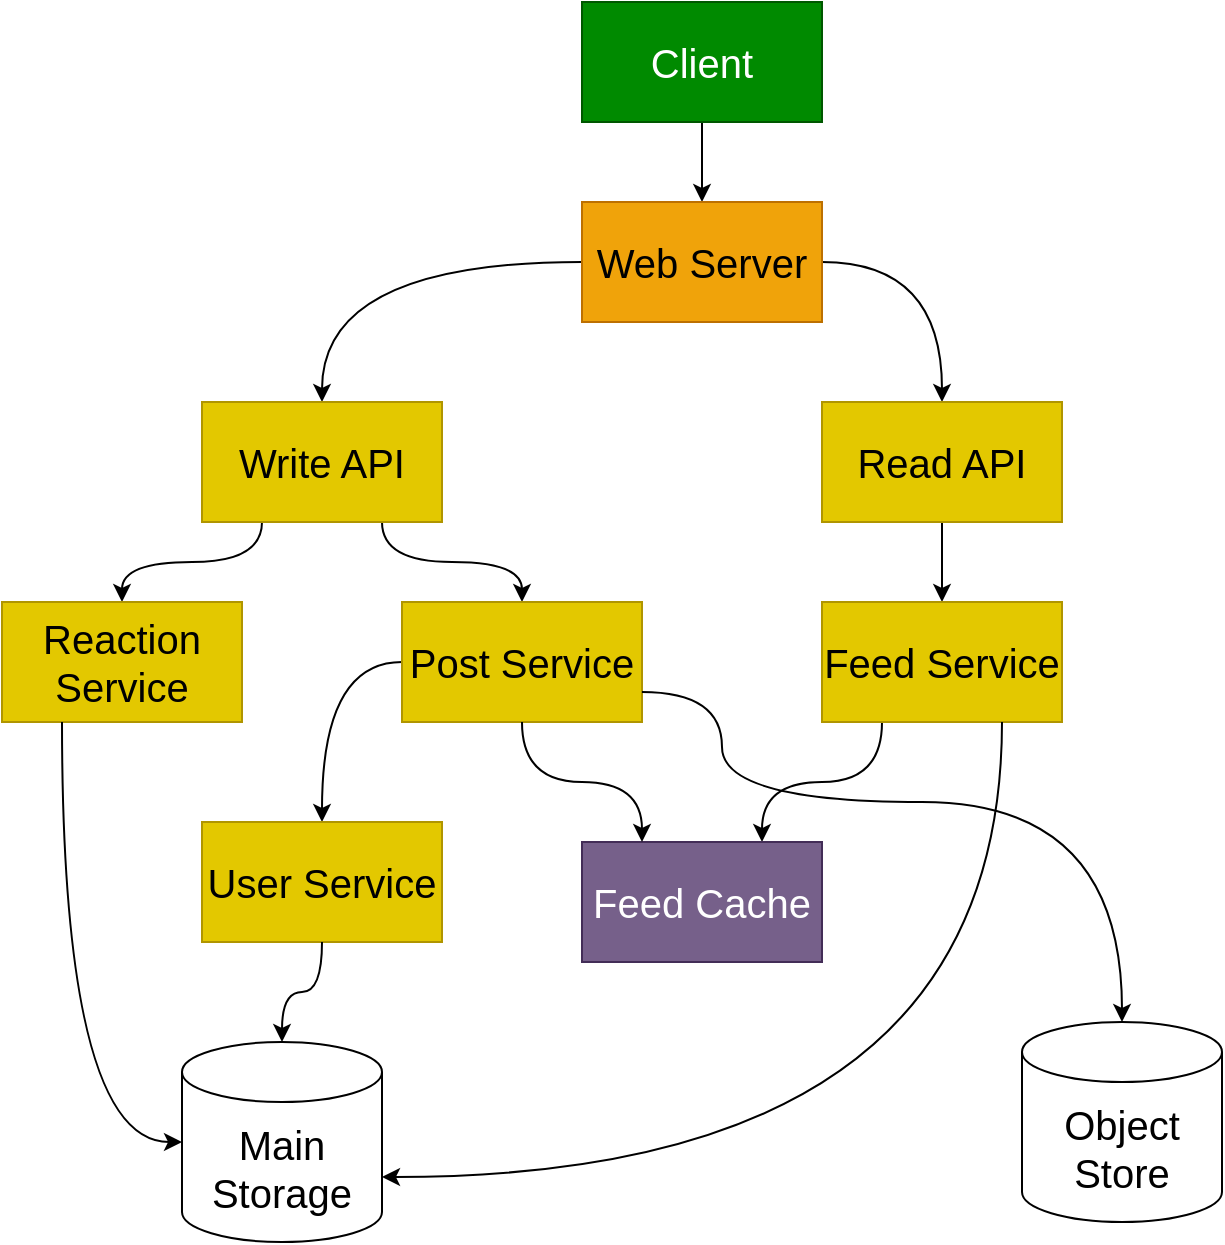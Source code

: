 <mxfile version="24.1.0" type="device">
  <diagram name="Сторінка-1" id="xNuX0fLDY9kkAoU1iqvL">
    <mxGraphModel dx="1562" dy="957" grid="1" gridSize="10" guides="1" tooltips="1" connect="1" arrows="1" fold="1" page="1" pageScale="1" pageWidth="827" pageHeight="1169" math="0" shadow="0">
      <root>
        <mxCell id="0" />
        <mxCell id="1" parent="0" />
        <mxCell id="yM8Tq4fXj_fgESCg39oE-15" style="edgeStyle=orthogonalEdgeStyle;rounded=0;orthogonalLoop=1;jettySize=auto;html=1;exitX=0.5;exitY=1;exitDx=0;exitDy=0;entryX=0.5;entryY=0;entryDx=0;entryDy=0;" edge="1" parent="1" source="yM8Tq4fXj_fgESCg39oE-1" target="yM8Tq4fXj_fgESCg39oE-2">
          <mxGeometry relative="1" as="geometry" />
        </mxCell>
        <mxCell id="yM8Tq4fXj_fgESCg39oE-1" value="&lt;font style=&quot;font-size: 20px;&quot;&gt;Client&lt;/font&gt;" style="rounded=0;whiteSpace=wrap;html=1;fillColor=#008a00;fontColor=#ffffff;strokeColor=#005700;" vertex="1" parent="1">
          <mxGeometry x="340" y="60" width="120" height="60" as="geometry" />
        </mxCell>
        <mxCell id="yM8Tq4fXj_fgESCg39oE-16" style="edgeStyle=orthogonalEdgeStyle;rounded=0;orthogonalLoop=1;jettySize=auto;html=1;exitX=1;exitY=0.5;exitDx=0;exitDy=0;entryX=0.5;entryY=0;entryDx=0;entryDy=0;curved=1;" edge="1" parent="1" source="yM8Tq4fXj_fgESCg39oE-2" target="yM8Tq4fXj_fgESCg39oE-3">
          <mxGeometry relative="1" as="geometry" />
        </mxCell>
        <mxCell id="yM8Tq4fXj_fgESCg39oE-17" style="edgeStyle=orthogonalEdgeStyle;rounded=0;orthogonalLoop=1;jettySize=auto;html=1;exitX=0;exitY=0.5;exitDx=0;exitDy=0;entryX=0.5;entryY=0;entryDx=0;entryDy=0;curved=1;" edge="1" parent="1" source="yM8Tq4fXj_fgESCg39oE-2" target="yM8Tq4fXj_fgESCg39oE-4">
          <mxGeometry relative="1" as="geometry" />
        </mxCell>
        <mxCell id="yM8Tq4fXj_fgESCg39oE-2" value="&lt;font style=&quot;font-size: 20px;&quot;&gt;Web Server&lt;/font&gt;" style="rounded=0;whiteSpace=wrap;html=1;fillColor=#f0a30a;fontColor=#000000;strokeColor=#BD7000;" vertex="1" parent="1">
          <mxGeometry x="340" y="160" width="120" height="60" as="geometry" />
        </mxCell>
        <mxCell id="yM8Tq4fXj_fgESCg39oE-29" style="edgeStyle=orthogonalEdgeStyle;rounded=0;orthogonalLoop=1;jettySize=auto;html=1;exitX=0.5;exitY=1;exitDx=0;exitDy=0;entryX=0.5;entryY=0;entryDx=0;entryDy=0;" edge="1" parent="1" source="yM8Tq4fXj_fgESCg39oE-3" target="yM8Tq4fXj_fgESCg39oE-8">
          <mxGeometry relative="1" as="geometry" />
        </mxCell>
        <mxCell id="yM8Tq4fXj_fgESCg39oE-3" value="&lt;font style=&quot;font-size: 20px;&quot;&gt;Read API&lt;/font&gt;" style="rounded=0;whiteSpace=wrap;html=1;fillColor=#e3c800;fontColor=#000000;strokeColor=#B09500;" vertex="1" parent="1">
          <mxGeometry x="460" y="260" width="120" height="60" as="geometry" />
        </mxCell>
        <mxCell id="yM8Tq4fXj_fgESCg39oE-18" style="edgeStyle=orthogonalEdgeStyle;rounded=0;orthogonalLoop=1;jettySize=auto;html=1;exitX=0.75;exitY=1;exitDx=0;exitDy=0;entryX=0.5;entryY=0;entryDx=0;entryDy=0;curved=1;" edge="1" parent="1" source="yM8Tq4fXj_fgESCg39oE-4" target="yM8Tq4fXj_fgESCg39oE-6">
          <mxGeometry relative="1" as="geometry" />
        </mxCell>
        <mxCell id="yM8Tq4fXj_fgESCg39oE-36" style="edgeStyle=orthogonalEdgeStyle;rounded=0;orthogonalLoop=1;jettySize=auto;html=1;exitX=0.25;exitY=1;exitDx=0;exitDy=0;entryX=0.5;entryY=0;entryDx=0;entryDy=0;curved=1;" edge="1" parent="1" source="yM8Tq4fXj_fgESCg39oE-4" target="yM8Tq4fXj_fgESCg39oE-34">
          <mxGeometry relative="1" as="geometry" />
        </mxCell>
        <mxCell id="yM8Tq4fXj_fgESCg39oE-4" value="&lt;font style=&quot;font-size: 20px;&quot;&gt;Write API&lt;/font&gt;" style="rounded=0;whiteSpace=wrap;html=1;fillColor=#e3c800;fontColor=#000000;strokeColor=#B09500;" vertex="1" parent="1">
          <mxGeometry x="150" y="260" width="120" height="60" as="geometry" />
        </mxCell>
        <mxCell id="yM8Tq4fXj_fgESCg39oE-38" style="edgeStyle=orthogonalEdgeStyle;rounded=0;orthogonalLoop=1;jettySize=auto;html=1;exitX=0;exitY=0.5;exitDx=0;exitDy=0;entryX=0.5;entryY=0;entryDx=0;entryDy=0;curved=1;" edge="1" parent="1" source="yM8Tq4fXj_fgESCg39oE-6" target="yM8Tq4fXj_fgESCg39oE-7">
          <mxGeometry relative="1" as="geometry" />
        </mxCell>
        <mxCell id="yM8Tq4fXj_fgESCg39oE-6" value="&lt;font style=&quot;font-size: 20px;&quot;&gt;Post Service&lt;/font&gt;" style="rounded=0;whiteSpace=wrap;html=1;fillColor=#e3c800;fontColor=#000000;strokeColor=#B09500;" vertex="1" parent="1">
          <mxGeometry x="250" y="360" width="120" height="60" as="geometry" />
        </mxCell>
        <mxCell id="yM8Tq4fXj_fgESCg39oE-7" value="&lt;font style=&quot;font-size: 20px;&quot;&gt;User Service&lt;/font&gt;" style="rounded=0;whiteSpace=wrap;html=1;fillColor=#e3c800;fontColor=#000000;strokeColor=#B09500;" vertex="1" parent="1">
          <mxGeometry x="150" y="470" width="120" height="60" as="geometry" />
        </mxCell>
        <mxCell id="yM8Tq4fXj_fgESCg39oE-28" style="edgeStyle=orthogonalEdgeStyle;rounded=0;orthogonalLoop=1;jettySize=auto;html=1;exitX=0.25;exitY=1;exitDx=0;exitDy=0;entryX=0.75;entryY=0;entryDx=0;entryDy=0;curved=1;" edge="1" parent="1" source="yM8Tq4fXj_fgESCg39oE-8" target="yM8Tq4fXj_fgESCg39oE-12">
          <mxGeometry relative="1" as="geometry" />
        </mxCell>
        <mxCell id="yM8Tq4fXj_fgESCg39oE-8" value="&lt;font style=&quot;font-size: 20px;&quot;&gt;Feed Service&lt;/font&gt;" style="rounded=0;whiteSpace=wrap;html=1;fillColor=#e3c800;fontColor=#000000;strokeColor=#B09500;" vertex="1" parent="1">
          <mxGeometry x="460" y="360" width="120" height="60" as="geometry" />
        </mxCell>
        <mxCell id="yM8Tq4fXj_fgESCg39oE-9" value="&lt;font style=&quot;font-size: 20px;&quot;&gt;Main Storage&lt;/font&gt;" style="shape=cylinder3;whiteSpace=wrap;html=1;boundedLbl=1;backgroundOutline=1;size=15;" vertex="1" parent="1">
          <mxGeometry x="140" y="580" width="100" height="100" as="geometry" />
        </mxCell>
        <mxCell id="yM8Tq4fXj_fgESCg39oE-10" value="&lt;font style=&quot;font-size: 20px;&quot;&gt;Object Store&lt;/font&gt;" style="shape=cylinder3;whiteSpace=wrap;html=1;boundedLbl=1;backgroundOutline=1;size=15;" vertex="1" parent="1">
          <mxGeometry x="560" y="570" width="100" height="100" as="geometry" />
        </mxCell>
        <mxCell id="yM8Tq4fXj_fgESCg39oE-12" value="&lt;font style=&quot;font-size: 20px;&quot;&gt;Feed Cache&lt;/font&gt;" style="rounded=0;whiteSpace=wrap;html=1;fillColor=#76608a;fontColor=#ffffff;strokeColor=#432D57;" vertex="1" parent="1">
          <mxGeometry x="340" y="480" width="120" height="60" as="geometry" />
        </mxCell>
        <mxCell id="yM8Tq4fXj_fgESCg39oE-26" value="" style="endArrow=classic;html=1;rounded=0;exitX=0.5;exitY=1;exitDx=0;exitDy=0;entryX=0.25;entryY=0;entryDx=0;entryDy=0;edgeStyle=orthogonalEdgeStyle;curved=1;" edge="1" parent="1" source="yM8Tq4fXj_fgESCg39oE-6" target="yM8Tq4fXj_fgESCg39oE-12">
          <mxGeometry width="50" height="50" relative="1" as="geometry">
            <mxPoint x="620" y="380" as="sourcePoint" />
            <mxPoint x="670" y="330" as="targetPoint" />
          </mxGeometry>
        </mxCell>
        <mxCell id="yM8Tq4fXj_fgESCg39oE-34" value="&lt;font style=&quot;font-size: 20px;&quot;&gt;Reaction Service&lt;/font&gt;" style="rounded=0;whiteSpace=wrap;html=1;fillColor=#e3c800;fontColor=#000000;strokeColor=#B09500;" vertex="1" parent="1">
          <mxGeometry x="50" y="360" width="120" height="60" as="geometry" />
        </mxCell>
        <mxCell id="yM8Tq4fXj_fgESCg39oE-37" style="edgeStyle=orthogonalEdgeStyle;rounded=0;orthogonalLoop=1;jettySize=auto;html=1;exitX=0.25;exitY=1;exitDx=0;exitDy=0;entryX=0;entryY=0.5;entryDx=0;entryDy=0;entryPerimeter=0;curved=1;" edge="1" parent="1" source="yM8Tq4fXj_fgESCg39oE-34" target="yM8Tq4fXj_fgESCg39oE-9">
          <mxGeometry relative="1" as="geometry" />
        </mxCell>
        <mxCell id="yM8Tq4fXj_fgESCg39oE-39" style="edgeStyle=orthogonalEdgeStyle;rounded=0;orthogonalLoop=1;jettySize=auto;html=1;exitX=0.5;exitY=1;exitDx=0;exitDy=0;entryX=0.5;entryY=0;entryDx=0;entryDy=0;entryPerimeter=0;curved=1;" edge="1" parent="1" source="yM8Tq4fXj_fgESCg39oE-7" target="yM8Tq4fXj_fgESCg39oE-9">
          <mxGeometry relative="1" as="geometry" />
        </mxCell>
        <mxCell id="yM8Tq4fXj_fgESCg39oE-41" style="edgeStyle=orthogonalEdgeStyle;rounded=0;orthogonalLoop=1;jettySize=auto;html=1;exitX=0.75;exitY=1;exitDx=0;exitDy=0;entryX=1;entryY=0;entryDx=0;entryDy=67.5;entryPerimeter=0;curved=1;" edge="1" parent="1" source="yM8Tq4fXj_fgESCg39oE-8" target="yM8Tq4fXj_fgESCg39oE-9">
          <mxGeometry relative="1" as="geometry" />
        </mxCell>
        <mxCell id="yM8Tq4fXj_fgESCg39oE-42" style="edgeStyle=orthogonalEdgeStyle;rounded=0;orthogonalLoop=1;jettySize=auto;html=1;exitX=1;exitY=0.75;exitDx=0;exitDy=0;entryX=0.5;entryY=0;entryDx=0;entryDy=0;entryPerimeter=0;curved=1;" edge="1" parent="1" source="yM8Tq4fXj_fgESCg39oE-6" target="yM8Tq4fXj_fgESCg39oE-10">
          <mxGeometry relative="1" as="geometry">
            <Array as="points">
              <mxPoint x="410" y="405" />
              <mxPoint x="410" y="460" />
              <mxPoint x="610" y="460" />
            </Array>
          </mxGeometry>
        </mxCell>
      </root>
    </mxGraphModel>
  </diagram>
</mxfile>
